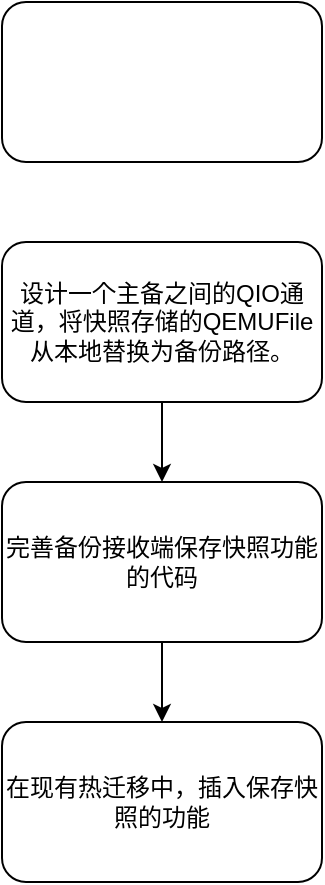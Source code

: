 <mxfile version="20.1.1" type="github">
  <diagram id="3kAjfBVHgub8NVI0B_gu" name="Page-1">
    <mxGraphModel dx="1038" dy="579" grid="1" gridSize="10" guides="1" tooltips="1" connect="1" arrows="1" fold="1" page="1" pageScale="1" pageWidth="827" pageHeight="1169" math="0" shadow="0">
      <root>
        <mxCell id="0" />
        <mxCell id="1" parent="0" />
        <mxCell id="gFsc8DZg-UTLTn9MaJXI-6" style="edgeStyle=orthogonalEdgeStyle;rounded=0;orthogonalLoop=1;jettySize=auto;html=1;exitX=0.5;exitY=1;exitDx=0;exitDy=0;entryX=0.5;entryY=0;entryDx=0;entryDy=0;" edge="1" parent="1" source="gFsc8DZg-UTLTn9MaJXI-1" target="gFsc8DZg-UTLTn9MaJXI-2">
          <mxGeometry relative="1" as="geometry" />
        </mxCell>
        <mxCell id="gFsc8DZg-UTLTn9MaJXI-1" value="设计一个主备之间的QIO通道，将快照存储的QEMUFile从本地替换为备份路径。" style="rounded=1;whiteSpace=wrap;html=1;" vertex="1" parent="1">
          <mxGeometry x="280" y="120" width="160" height="80" as="geometry" />
        </mxCell>
        <mxCell id="gFsc8DZg-UTLTn9MaJXI-7" style="edgeStyle=orthogonalEdgeStyle;rounded=0;orthogonalLoop=1;jettySize=auto;html=1;exitX=0.5;exitY=1;exitDx=0;exitDy=0;entryX=0.5;entryY=0;entryDx=0;entryDy=0;" edge="1" parent="1" source="gFsc8DZg-UTLTn9MaJXI-2" target="gFsc8DZg-UTLTn9MaJXI-5">
          <mxGeometry relative="1" as="geometry" />
        </mxCell>
        <mxCell id="gFsc8DZg-UTLTn9MaJXI-2" value="完善备份接收端保存快照功能的代码" style="rounded=1;whiteSpace=wrap;html=1;" vertex="1" parent="1">
          <mxGeometry x="280" y="240" width="160" height="80" as="geometry" />
        </mxCell>
        <mxCell id="gFsc8DZg-UTLTn9MaJXI-3" value="" style="rounded=1;whiteSpace=wrap;html=1;" vertex="1" parent="1">
          <mxGeometry x="280" width="160" height="80" as="geometry" />
        </mxCell>
        <mxCell id="gFsc8DZg-UTLTn9MaJXI-5" value="在现有热迁移中，插入保存快照的功能" style="rounded=1;whiteSpace=wrap;html=1;" vertex="1" parent="1">
          <mxGeometry x="280" y="360" width="160" height="80" as="geometry" />
        </mxCell>
      </root>
    </mxGraphModel>
  </diagram>
</mxfile>

